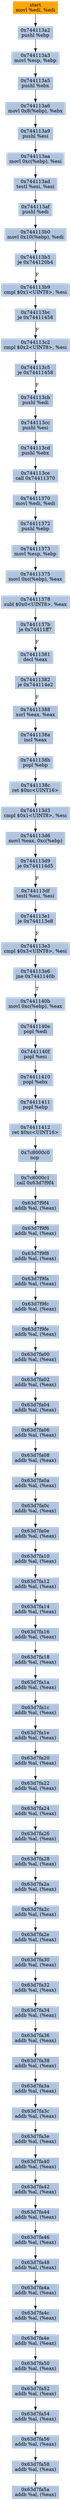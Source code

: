 digraph G {
node[shape=rectangle,style=filled,fillcolor=lightsteelblue,color=lightsteelblue]
bgcolor="transparent"
a0x744113a0movl_edi_edi[label="start\nmovl %edi, %edi",color="lightgrey",fillcolor="orange"];
a0x744113a2pushl_ebp[label="0x744113a2\npushl %ebp"];
a0x744113a3movl_esp_ebp[label="0x744113a3\nmovl %esp, %ebp"];
a0x744113a5pushl_ebx[label="0x744113a5\npushl %ebx"];
a0x744113a6movl_0x8ebp__ebx[label="0x744113a6\nmovl 0x8(%ebp), %ebx"];
a0x744113a9pushl_esi[label="0x744113a9\npushl %esi"];
a0x744113aamovl_0xcebp__esi[label="0x744113aa\nmovl 0xc(%ebp), %esi"];
a0x744113adtestl_esi_esi[label="0x744113ad\ntestl %esi, %esi"];
a0x744113afpushl_edi[label="0x744113af\npushl %edi"];
a0x744113b0movl_0x10ebp__edi[label="0x744113b0\nmovl 0x10(%ebp), %edi"];
a0x744113b3je_0x744120b4[label="0x744113b3\nje 0x744120b4"];
a0x744113b9cmpl_0x1UINT8_esi[label="0x744113b9\ncmpl $0x1<UINT8>, %esi"];
a0x744113bcje_0x74411458[label="0x744113bc\nje 0x74411458"];
a0x744113c2cmpl_0x2UINT8_esi[label="0x744113c2\ncmpl $0x2<UINT8>, %esi"];
a0x744113c5je_0x74411458[label="0x744113c5\nje 0x74411458"];
a0x744113cbpushl_edi[label="0x744113cb\npushl %edi"];
a0x744113ccpushl_esi[label="0x744113cc\npushl %esi"];
a0x744113cdpushl_ebx[label="0x744113cd\npushl %ebx"];
a0x744113cecall_0x74411370[label="0x744113ce\ncall 0x74411370"];
a0x74411370movl_edi_edi[label="0x74411370\nmovl %edi, %edi"];
a0x74411372pushl_ebp[label="0x74411372\npushl %ebp"];
a0x74411373movl_esp_ebp[label="0x74411373\nmovl %esp, %ebp"];
a0x74411375movl_0xcebp__eax[label="0x74411375\nmovl 0xc(%ebp), %eax"];
a0x74411378subl_0x0UINT8_eax[label="0x74411378\nsubl $0x0<UINT8>, %eax"];
a0x7441137bje_0x74411ff7[label="0x7441137b\nje 0x74411ff7"];
a0x74411381decl_eax[label="0x74411381\ndecl %eax"];
a0x74411382je_0x744114e2[label="0x74411382\nje 0x744114e2"];
a0x74411388xorl_eax_eax[label="0x74411388\nxorl %eax, %eax"];
a0x7441138aincl_eax[label="0x7441138a\nincl %eax"];
a0x7441138bpopl_ebp[label="0x7441138b\npopl %ebp"];
a0x7441138cret_0xcUINT16[label="0x7441138c\nret $0xc<UINT16>"];
a0x744113d3cmpl_0x1UINT8_esi[label="0x744113d3\ncmpl $0x1<UINT8>, %esi"];
a0x744113d6movl_eax_0xcebp_[label="0x744113d6\nmovl %eax, 0xc(%ebp)"];
a0x744113d9je_0x744114d5[label="0x744113d9\nje 0x744114d5"];
a0x744113dftestl_esi_esi[label="0x744113df\ntestl %esi, %esi"];
a0x744113e1je_0x744113e8[label="0x744113e1\nje 0x744113e8"];
a0x744113e3cmpl_0x3UINT8_esi[label="0x744113e3\ncmpl $0x3<UINT8>, %esi"];
a0x744113e6jne_0x7441140b[label="0x744113e6\njne 0x7441140b"];
a0x7441140bmovl_0xcebp__eax[label="0x7441140b\nmovl 0xc(%ebp), %eax"];
a0x7441140epopl_edi[label="0x7441140e\npopl %edi"];
a0x7441140fpopl_esi[label="0x7441140f\npopl %esi"];
a0x74411410popl_ebx[label="0x74411410\npopl %ebx"];
a0x74411411popl_ebp[label="0x74411411\npopl %ebp"];
a0x74411412ret_0xcUINT16[label="0x74411412\nret $0xc<UINT16>"];
a0x7c8000c0nop_[label="0x7c8000c0\nnop "];
a0x7c8000c1call_0x63d7f9f4[label="0x7c8000c1\ncall 0x63d7f9f4"];
a0x63d7f9f4addb_al_eax_[label="0x63d7f9f4\naddb %al, (%eax)"];
a0x63d7f9f6addb_al_eax_[label="0x63d7f9f6\naddb %al, (%eax)"];
a0x63d7f9f8addb_al_eax_[label="0x63d7f9f8\naddb %al, (%eax)"];
a0x63d7f9faaddb_al_eax_[label="0x63d7f9fa\naddb %al, (%eax)"];
a0x63d7f9fcaddb_al_eax_[label="0x63d7f9fc\naddb %al, (%eax)"];
a0x63d7f9feaddb_al_eax_[label="0x63d7f9fe\naddb %al, (%eax)"];
a0x63d7fa00addb_al_eax_[label="0x63d7fa00\naddb %al, (%eax)"];
a0x63d7fa02addb_al_eax_[label="0x63d7fa02\naddb %al, (%eax)"];
a0x63d7fa04addb_al_eax_[label="0x63d7fa04\naddb %al, (%eax)"];
a0x63d7fa06addb_al_eax_[label="0x63d7fa06\naddb %al, (%eax)"];
a0x63d7fa08addb_al_eax_[label="0x63d7fa08\naddb %al, (%eax)"];
a0x63d7fa0aaddb_al_eax_[label="0x63d7fa0a\naddb %al, (%eax)"];
a0x63d7fa0caddb_al_eax_[label="0x63d7fa0c\naddb %al, (%eax)"];
a0x63d7fa0eaddb_al_eax_[label="0x63d7fa0e\naddb %al, (%eax)"];
a0x63d7fa10addb_al_eax_[label="0x63d7fa10\naddb %al, (%eax)"];
a0x63d7fa12addb_al_eax_[label="0x63d7fa12\naddb %al, (%eax)"];
a0x63d7fa14addb_al_eax_[label="0x63d7fa14\naddb %al, (%eax)"];
a0x63d7fa16addb_al_eax_[label="0x63d7fa16\naddb %al, (%eax)"];
a0x63d7fa18addb_al_eax_[label="0x63d7fa18\naddb %al, (%eax)"];
a0x63d7fa1aaddb_al_eax_[label="0x63d7fa1a\naddb %al, (%eax)"];
a0x63d7fa1caddb_al_eax_[label="0x63d7fa1c\naddb %al, (%eax)"];
a0x63d7fa1eaddb_al_eax_[label="0x63d7fa1e\naddb %al, (%eax)"];
a0x63d7fa20addb_al_eax_[label="0x63d7fa20\naddb %al, (%eax)"];
a0x63d7fa22addb_al_eax_[label="0x63d7fa22\naddb %al, (%eax)"];
a0x63d7fa24addb_al_eax_[label="0x63d7fa24\naddb %al, (%eax)"];
a0x63d7fa26addb_al_eax_[label="0x63d7fa26\naddb %al, (%eax)"];
a0x63d7fa28addb_al_eax_[label="0x63d7fa28\naddb %al, (%eax)"];
a0x63d7fa2aaddb_al_eax_[label="0x63d7fa2a\naddb %al, (%eax)"];
a0x63d7fa2caddb_al_eax_[label="0x63d7fa2c\naddb %al, (%eax)"];
a0x63d7fa2eaddb_al_eax_[label="0x63d7fa2e\naddb %al, (%eax)"];
a0x63d7fa30addb_al_eax_[label="0x63d7fa30\naddb %al, (%eax)"];
a0x63d7fa32addb_al_eax_[label="0x63d7fa32\naddb %al, (%eax)"];
a0x63d7fa34addb_al_eax_[label="0x63d7fa34\naddb %al, (%eax)"];
a0x63d7fa36addb_al_eax_[label="0x63d7fa36\naddb %al, (%eax)"];
a0x63d7fa38addb_al_eax_[label="0x63d7fa38\naddb %al, (%eax)"];
a0x63d7fa3aaddb_al_eax_[label="0x63d7fa3a\naddb %al, (%eax)"];
a0x63d7fa3caddb_al_eax_[label="0x63d7fa3c\naddb %al, (%eax)"];
a0x63d7fa3eaddb_al_eax_[label="0x63d7fa3e\naddb %al, (%eax)"];
a0x63d7fa40addb_al_eax_[label="0x63d7fa40\naddb %al, (%eax)"];
a0x63d7fa42addb_al_eax_[label="0x63d7fa42\naddb %al, (%eax)"];
a0x63d7fa44addb_al_eax_[label="0x63d7fa44\naddb %al, (%eax)"];
a0x63d7fa46addb_al_eax_[label="0x63d7fa46\naddb %al, (%eax)"];
a0x63d7fa48addb_al_eax_[label="0x63d7fa48\naddb %al, (%eax)"];
a0x63d7fa4aaddb_al_eax_[label="0x63d7fa4a\naddb %al, (%eax)"];
a0x63d7fa4caddb_al_eax_[label="0x63d7fa4c\naddb %al, (%eax)"];
a0x63d7fa4eaddb_al_eax_[label="0x63d7fa4e\naddb %al, (%eax)"];
a0x63d7fa50addb_al_eax_[label="0x63d7fa50\naddb %al, (%eax)"];
a0x63d7fa52addb_al_eax_[label="0x63d7fa52\naddb %al, (%eax)"];
a0x63d7fa54addb_al_eax_[label="0x63d7fa54\naddb %al, (%eax)"];
a0x63d7fa56addb_al_eax_[label="0x63d7fa56\naddb %al, (%eax)"];
a0x63d7fa58addb_al_eax_[label="0x63d7fa58\naddb %al, (%eax)"];
a0x63d7fa5aaddb_al_eax_[label="0x63d7fa5a\naddb %al, (%eax)"];
a0x744113a0movl_edi_edi -> a0x744113a2pushl_ebp [color="#000000"];
a0x744113a2pushl_ebp -> a0x744113a3movl_esp_ebp [color="#000000"];
a0x744113a3movl_esp_ebp -> a0x744113a5pushl_ebx [color="#000000"];
a0x744113a5pushl_ebx -> a0x744113a6movl_0x8ebp__ebx [color="#000000"];
a0x744113a6movl_0x8ebp__ebx -> a0x744113a9pushl_esi [color="#000000"];
a0x744113a9pushl_esi -> a0x744113aamovl_0xcebp__esi [color="#000000"];
a0x744113aamovl_0xcebp__esi -> a0x744113adtestl_esi_esi [color="#000000"];
a0x744113adtestl_esi_esi -> a0x744113afpushl_edi [color="#000000"];
a0x744113afpushl_edi -> a0x744113b0movl_0x10ebp__edi [color="#000000"];
a0x744113b0movl_0x10ebp__edi -> a0x744113b3je_0x744120b4 [color="#000000"];
a0x744113b3je_0x744120b4 -> a0x744113b9cmpl_0x1UINT8_esi [color="#000000",label="F"];
a0x744113b9cmpl_0x1UINT8_esi -> a0x744113bcje_0x74411458 [color="#000000"];
a0x744113bcje_0x74411458 -> a0x744113c2cmpl_0x2UINT8_esi [color="#000000",label="F"];
a0x744113c2cmpl_0x2UINT8_esi -> a0x744113c5je_0x74411458 [color="#000000"];
a0x744113c5je_0x74411458 -> a0x744113cbpushl_edi [color="#000000",label="F"];
a0x744113cbpushl_edi -> a0x744113ccpushl_esi [color="#000000"];
a0x744113ccpushl_esi -> a0x744113cdpushl_ebx [color="#000000"];
a0x744113cdpushl_ebx -> a0x744113cecall_0x74411370 [color="#000000"];
a0x744113cecall_0x74411370 -> a0x74411370movl_edi_edi [color="#000000"];
a0x74411370movl_edi_edi -> a0x74411372pushl_ebp [color="#000000"];
a0x74411372pushl_ebp -> a0x74411373movl_esp_ebp [color="#000000"];
a0x74411373movl_esp_ebp -> a0x74411375movl_0xcebp__eax [color="#000000"];
a0x74411375movl_0xcebp__eax -> a0x74411378subl_0x0UINT8_eax [color="#000000"];
a0x74411378subl_0x0UINT8_eax -> a0x7441137bje_0x74411ff7 [color="#000000"];
a0x7441137bje_0x74411ff7 -> a0x74411381decl_eax [color="#000000",label="F"];
a0x74411381decl_eax -> a0x74411382je_0x744114e2 [color="#000000"];
a0x74411382je_0x744114e2 -> a0x74411388xorl_eax_eax [color="#000000",label="F"];
a0x74411388xorl_eax_eax -> a0x7441138aincl_eax [color="#000000"];
a0x7441138aincl_eax -> a0x7441138bpopl_ebp [color="#000000"];
a0x7441138bpopl_ebp -> a0x7441138cret_0xcUINT16 [color="#000000"];
a0x7441138cret_0xcUINT16 -> a0x744113d3cmpl_0x1UINT8_esi [color="#000000"];
a0x744113d3cmpl_0x1UINT8_esi -> a0x744113d6movl_eax_0xcebp_ [color="#000000"];
a0x744113d6movl_eax_0xcebp_ -> a0x744113d9je_0x744114d5 [color="#000000"];
a0x744113d9je_0x744114d5 -> a0x744113dftestl_esi_esi [color="#000000",label="F"];
a0x744113dftestl_esi_esi -> a0x744113e1je_0x744113e8 [color="#000000"];
a0x744113e1je_0x744113e8 -> a0x744113e3cmpl_0x3UINT8_esi [color="#000000",label="F"];
a0x744113e3cmpl_0x3UINT8_esi -> a0x744113e6jne_0x7441140b [color="#000000"];
a0x744113e6jne_0x7441140b -> a0x7441140bmovl_0xcebp__eax [color="#000000",label="T"];
a0x7441140bmovl_0xcebp__eax -> a0x7441140epopl_edi [color="#000000"];
a0x7441140epopl_edi -> a0x7441140fpopl_esi [color="#000000"];
a0x7441140fpopl_esi -> a0x74411410popl_ebx [color="#000000"];
a0x74411410popl_ebx -> a0x74411411popl_ebp [color="#000000"];
a0x74411411popl_ebp -> a0x74411412ret_0xcUINT16 [color="#000000"];
a0x74411412ret_0xcUINT16 -> a0x7c8000c0nop_ [color="#000000"];
a0x7c8000c0nop_ -> a0x7c8000c1call_0x63d7f9f4 [color="#000000"];
a0x7c8000c1call_0x63d7f9f4 -> a0x63d7f9f4addb_al_eax_ [color="#000000"];
a0x63d7f9f4addb_al_eax_ -> a0x63d7f9f6addb_al_eax_ [color="#000000"];
a0x63d7f9f6addb_al_eax_ -> a0x63d7f9f8addb_al_eax_ [color="#000000"];
a0x63d7f9f8addb_al_eax_ -> a0x63d7f9faaddb_al_eax_ [color="#000000"];
a0x63d7f9faaddb_al_eax_ -> a0x63d7f9fcaddb_al_eax_ [color="#000000"];
a0x63d7f9fcaddb_al_eax_ -> a0x63d7f9feaddb_al_eax_ [color="#000000"];
a0x63d7f9feaddb_al_eax_ -> a0x63d7fa00addb_al_eax_ [color="#000000"];
a0x63d7fa00addb_al_eax_ -> a0x63d7fa02addb_al_eax_ [color="#000000"];
a0x63d7fa02addb_al_eax_ -> a0x63d7fa04addb_al_eax_ [color="#000000"];
a0x63d7fa04addb_al_eax_ -> a0x63d7fa06addb_al_eax_ [color="#000000"];
a0x63d7fa06addb_al_eax_ -> a0x63d7fa08addb_al_eax_ [color="#000000"];
a0x63d7fa08addb_al_eax_ -> a0x63d7fa0aaddb_al_eax_ [color="#000000"];
a0x63d7fa0aaddb_al_eax_ -> a0x63d7fa0caddb_al_eax_ [color="#000000"];
a0x63d7fa0caddb_al_eax_ -> a0x63d7fa0eaddb_al_eax_ [color="#000000"];
a0x63d7fa0eaddb_al_eax_ -> a0x63d7fa10addb_al_eax_ [color="#000000"];
a0x63d7fa10addb_al_eax_ -> a0x63d7fa12addb_al_eax_ [color="#000000"];
a0x63d7fa12addb_al_eax_ -> a0x63d7fa14addb_al_eax_ [color="#000000"];
a0x63d7fa14addb_al_eax_ -> a0x63d7fa16addb_al_eax_ [color="#000000"];
a0x63d7fa16addb_al_eax_ -> a0x63d7fa18addb_al_eax_ [color="#000000"];
a0x63d7fa18addb_al_eax_ -> a0x63d7fa1aaddb_al_eax_ [color="#000000"];
a0x63d7fa1aaddb_al_eax_ -> a0x63d7fa1caddb_al_eax_ [color="#000000"];
a0x63d7fa1caddb_al_eax_ -> a0x63d7fa1eaddb_al_eax_ [color="#000000"];
a0x63d7fa1eaddb_al_eax_ -> a0x63d7fa20addb_al_eax_ [color="#000000"];
a0x63d7fa20addb_al_eax_ -> a0x63d7fa22addb_al_eax_ [color="#000000"];
a0x63d7fa22addb_al_eax_ -> a0x63d7fa24addb_al_eax_ [color="#000000"];
a0x63d7fa24addb_al_eax_ -> a0x63d7fa26addb_al_eax_ [color="#000000"];
a0x63d7fa26addb_al_eax_ -> a0x63d7fa28addb_al_eax_ [color="#000000"];
a0x63d7fa28addb_al_eax_ -> a0x63d7fa2aaddb_al_eax_ [color="#000000"];
a0x63d7fa2aaddb_al_eax_ -> a0x63d7fa2caddb_al_eax_ [color="#000000"];
a0x63d7fa2caddb_al_eax_ -> a0x63d7fa2eaddb_al_eax_ [color="#000000"];
a0x63d7fa2eaddb_al_eax_ -> a0x63d7fa30addb_al_eax_ [color="#000000"];
a0x63d7fa30addb_al_eax_ -> a0x63d7fa32addb_al_eax_ [color="#000000"];
a0x63d7fa32addb_al_eax_ -> a0x63d7fa34addb_al_eax_ [color="#000000"];
a0x63d7fa34addb_al_eax_ -> a0x63d7fa36addb_al_eax_ [color="#000000"];
a0x63d7fa36addb_al_eax_ -> a0x63d7fa38addb_al_eax_ [color="#000000"];
a0x63d7fa38addb_al_eax_ -> a0x63d7fa3aaddb_al_eax_ [color="#000000"];
a0x63d7fa3aaddb_al_eax_ -> a0x63d7fa3caddb_al_eax_ [color="#000000"];
a0x63d7fa3caddb_al_eax_ -> a0x63d7fa3eaddb_al_eax_ [color="#000000"];
a0x63d7fa3eaddb_al_eax_ -> a0x63d7fa40addb_al_eax_ [color="#000000"];
a0x63d7fa40addb_al_eax_ -> a0x63d7fa42addb_al_eax_ [color="#000000"];
a0x63d7fa42addb_al_eax_ -> a0x63d7fa44addb_al_eax_ [color="#000000"];
a0x63d7fa44addb_al_eax_ -> a0x63d7fa46addb_al_eax_ [color="#000000"];
a0x63d7fa46addb_al_eax_ -> a0x63d7fa48addb_al_eax_ [color="#000000"];
a0x63d7fa48addb_al_eax_ -> a0x63d7fa4aaddb_al_eax_ [color="#000000"];
a0x63d7fa4aaddb_al_eax_ -> a0x63d7fa4caddb_al_eax_ [color="#000000"];
a0x63d7fa4caddb_al_eax_ -> a0x63d7fa4eaddb_al_eax_ [color="#000000"];
a0x63d7fa4eaddb_al_eax_ -> a0x63d7fa50addb_al_eax_ [color="#000000"];
a0x63d7fa50addb_al_eax_ -> a0x63d7fa52addb_al_eax_ [color="#000000"];
a0x63d7fa52addb_al_eax_ -> a0x63d7fa54addb_al_eax_ [color="#000000"];
a0x63d7fa54addb_al_eax_ -> a0x63d7fa56addb_al_eax_ [color="#000000"];
a0x63d7fa56addb_al_eax_ -> a0x63d7fa58addb_al_eax_ [color="#000000"];
a0x63d7fa58addb_al_eax_ -> a0x63d7fa5aaddb_al_eax_ [color="#000000"];
}
